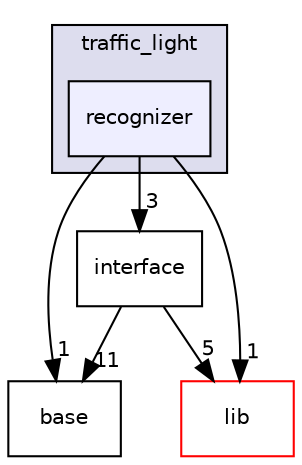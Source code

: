 digraph "modules/perception/traffic_light/recognizer" {
  compound=true
  node [ fontsize="10", fontname="Helvetica"];
  edge [ labelfontsize="10", labelfontname="Helvetica"];
  subgraph clusterdir_259d8cba57c282fe549a96238c660ace {
    graph [ bgcolor="#ddddee", pencolor="black", label="traffic_light" fontname="Helvetica", fontsize="10", URL="dir_259d8cba57c282fe549a96238c660ace.html"]
  dir_d0643366a92ebd8fd512056803a75ee6 [shape=box, label="recognizer", style="filled", fillcolor="#eeeeff", pencolor="black", URL="dir_d0643366a92ebd8fd512056803a75ee6.html"];
  }
  dir_e6b59c7214001c824cfd48ec013b984d [shape=box label="interface" URL="dir_e6b59c7214001c824cfd48ec013b984d.html"];
  dir_1e03cab5e9f880bc99d64dc90cf1745f [shape=box label="base" URL="dir_1e03cab5e9f880bc99d64dc90cf1745f.html"];
  dir_4c1a26545ee9c743bf92254028874005 [shape=box label="lib" fillcolor="white" style="filled" color="red" URL="dir_4c1a26545ee9c743bf92254028874005.html"];
  dir_e6b59c7214001c824cfd48ec013b984d->dir_1e03cab5e9f880bc99d64dc90cf1745f [headlabel="11", labeldistance=1.5 headhref="dir_000167_000090.html"];
  dir_e6b59c7214001c824cfd48ec013b984d->dir_4c1a26545ee9c743bf92254028874005 [headlabel="5", labeldistance=1.5 headhref="dir_000167_000145.html"];
  dir_d0643366a92ebd8fd512056803a75ee6->dir_e6b59c7214001c824cfd48ec013b984d [headlabel="3", labeldistance=1.5 headhref="dir_000170_000167.html"];
  dir_d0643366a92ebd8fd512056803a75ee6->dir_1e03cab5e9f880bc99d64dc90cf1745f [headlabel="1", labeldistance=1.5 headhref="dir_000170_000090.html"];
  dir_d0643366a92ebd8fd512056803a75ee6->dir_4c1a26545ee9c743bf92254028874005 [headlabel="1", labeldistance=1.5 headhref="dir_000170_000145.html"];
}
